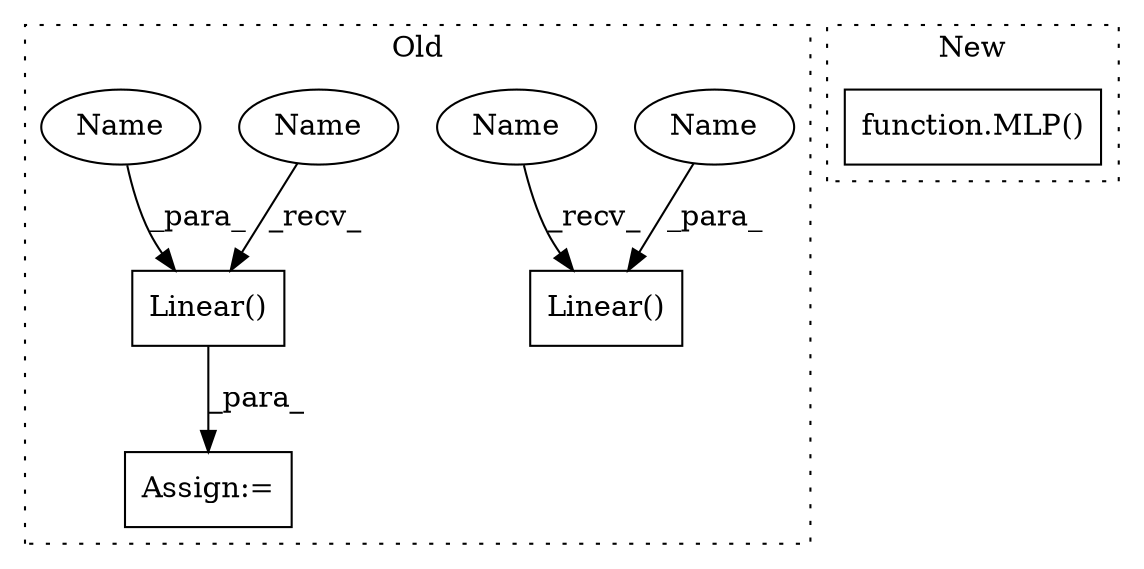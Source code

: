 digraph G {
subgraph cluster0 {
1 [label="Linear()" a="75" s="5126,5165" l="10,1" shape="box"];
3 [label="Linear()" a="75" s="5289,5328" l="10,1" shape="box"];
4 [label="Assign:=" a="68" s="5286" l="3" shape="box"];
5 [label="Name" a="87" s="5150" l="15" shape="ellipse"];
6 [label="Name" a="87" s="5299" l="15" shape="ellipse"];
7 [label="Name" a="87" s="5126" l="2" shape="ellipse"];
8 [label="Name" a="87" s="5289" l="2" shape="ellipse"];
label = "Old";
style="dotted";
}
subgraph cluster1 {
2 [label="function.MLP()" a="75" s="5668,5700" l="4,64" shape="box"];
label = "New";
style="dotted";
}
3 -> 4 [label="_para_"];
5 -> 1 [label="_para_"];
6 -> 3 [label="_para_"];
7 -> 1 [label="_recv_"];
8 -> 3 [label="_recv_"];
}